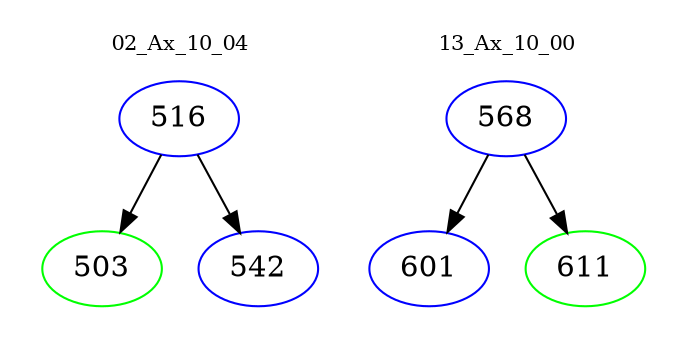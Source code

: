 digraph{
subgraph cluster_0 {
color = white
label = "02_Ax_10_04";
fontsize=10;
T0_516 [label="516", color="blue"]
T0_516 -> T0_503 [color="black"]
T0_503 [label="503", color="green"]
T0_516 -> T0_542 [color="black"]
T0_542 [label="542", color="blue"]
}
subgraph cluster_1 {
color = white
label = "13_Ax_10_00";
fontsize=10;
T1_568 [label="568", color="blue"]
T1_568 -> T1_601 [color="black"]
T1_601 [label="601", color="blue"]
T1_568 -> T1_611 [color="black"]
T1_611 [label="611", color="green"]
}
}

